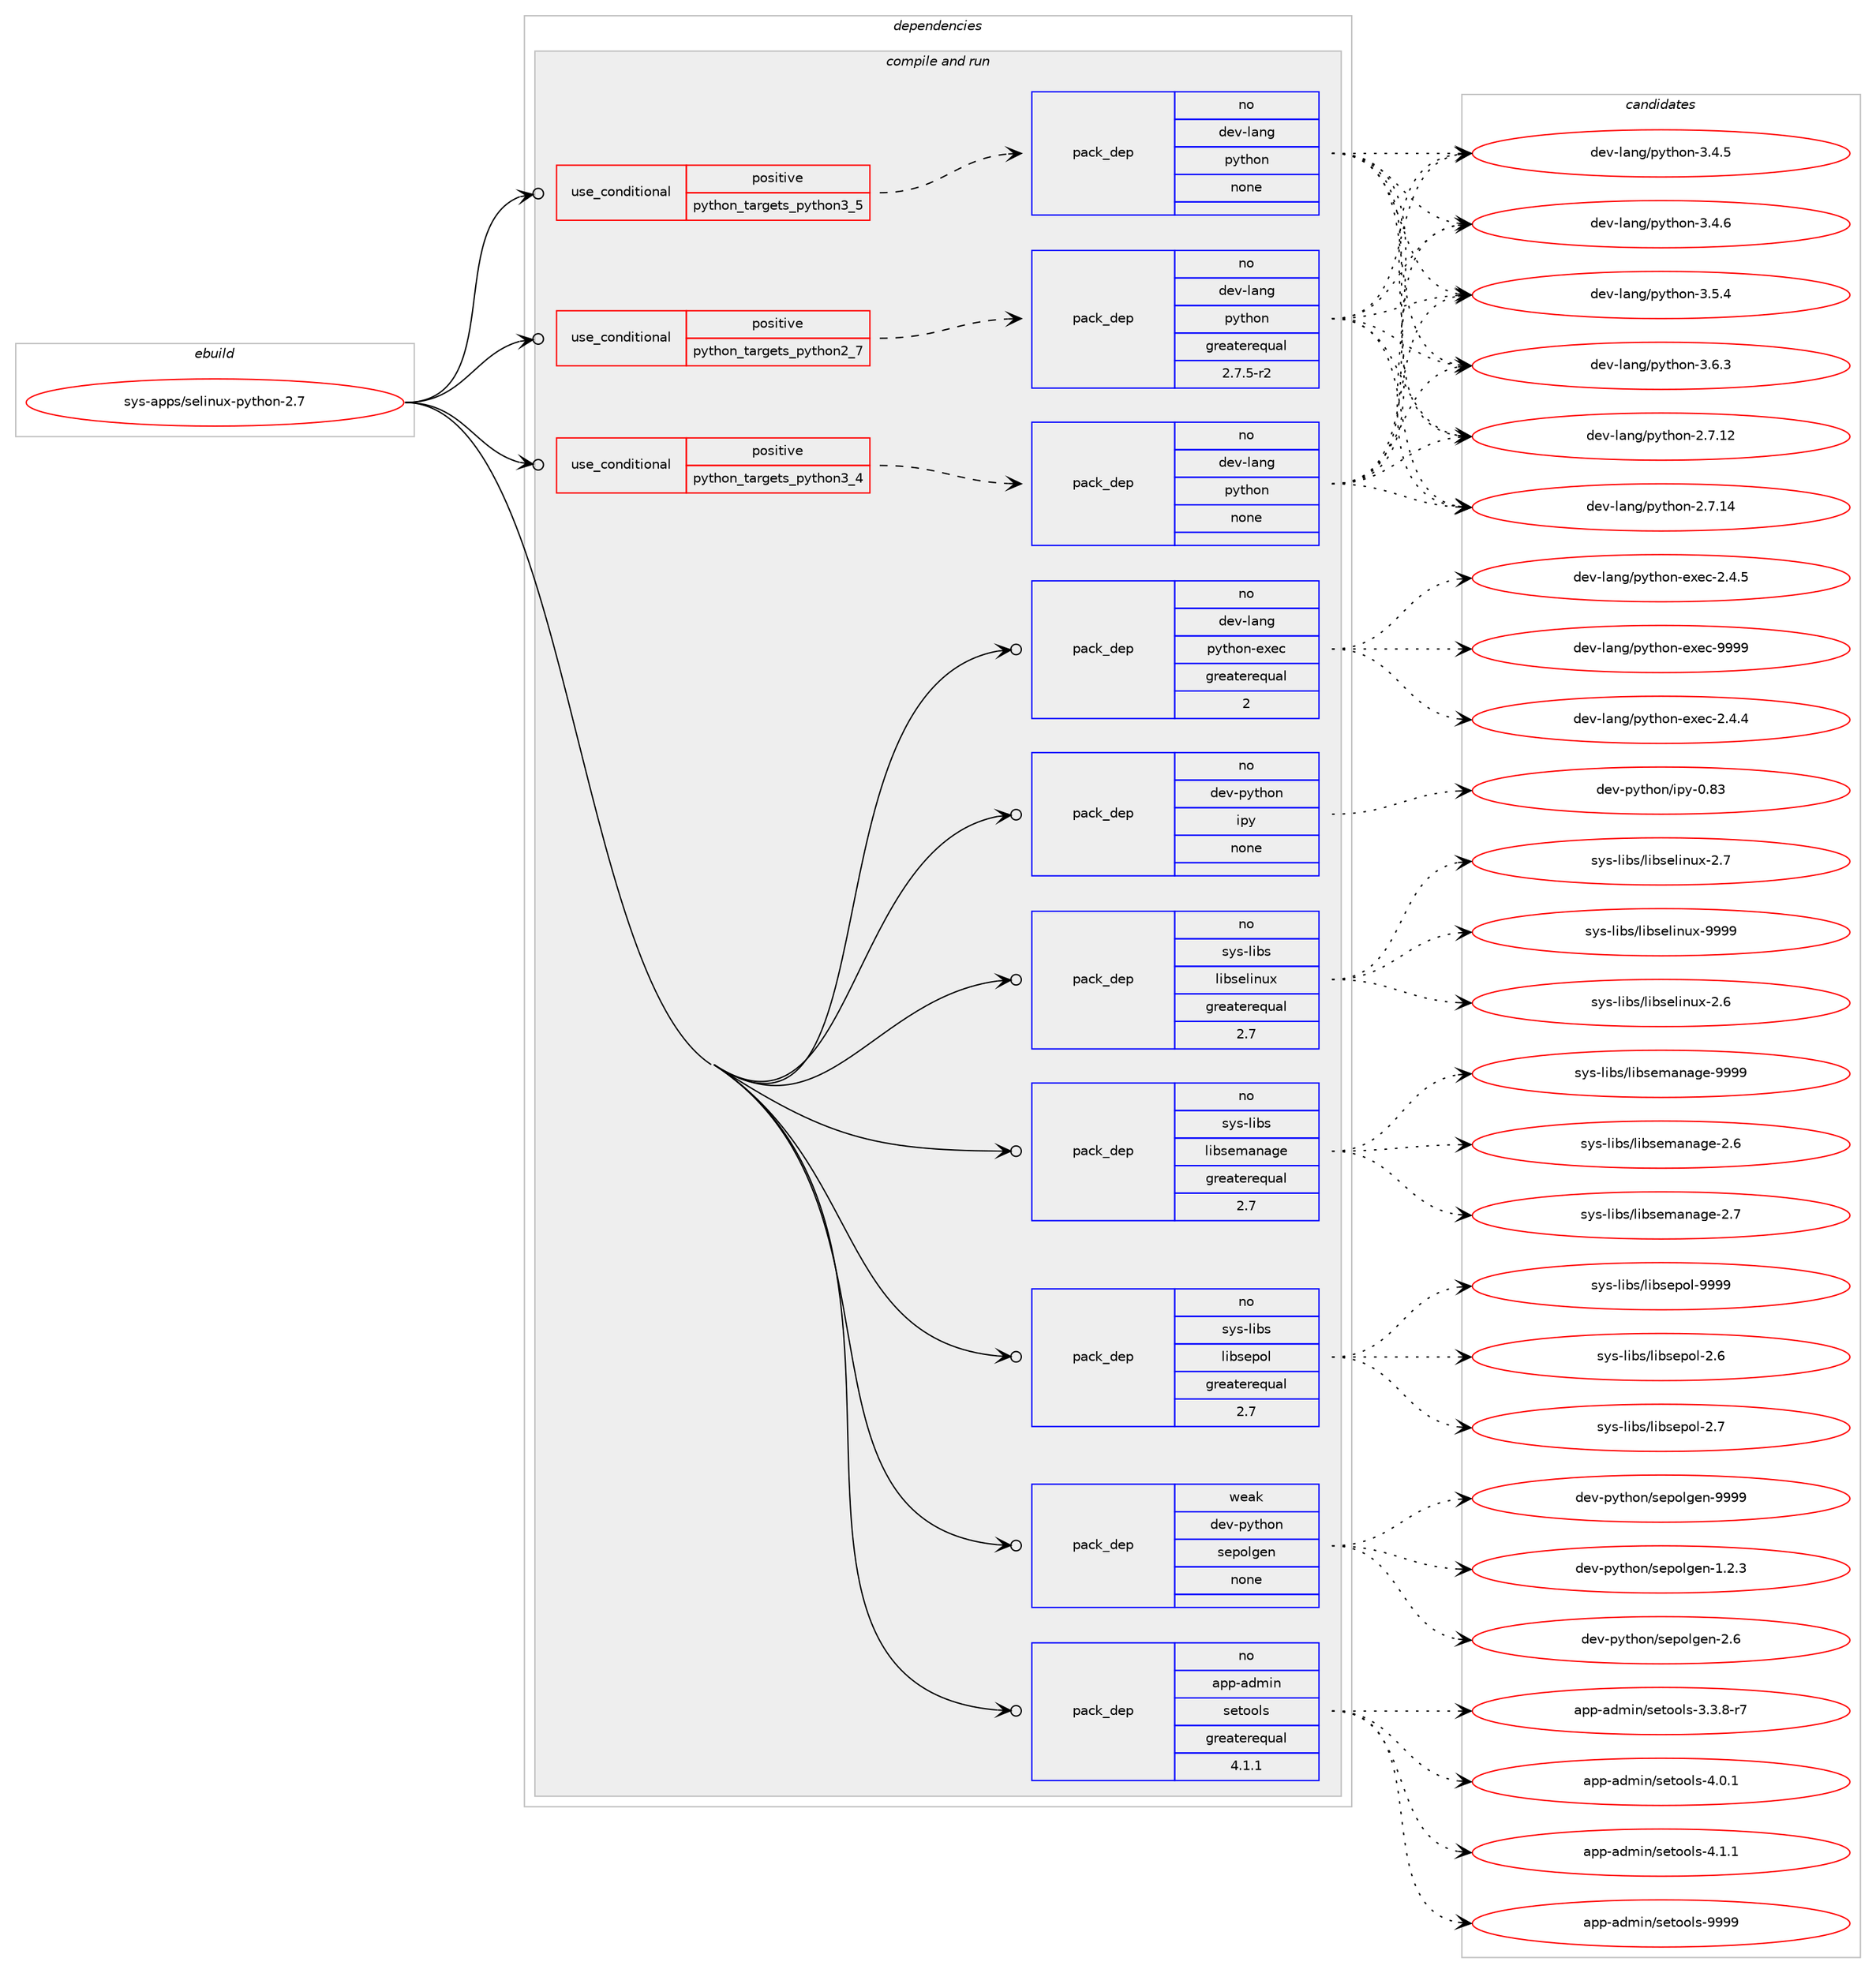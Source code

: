 digraph prolog {

# *************
# Graph options
# *************

newrank=true;
concentrate=true;
compound=true;
graph [rankdir=LR,fontname=Helvetica,fontsize=10,ranksep=1.5];#, ranksep=2.5, nodesep=0.2];
edge  [arrowhead=vee];
node  [fontname=Helvetica,fontsize=10];

# **********
# The ebuild
# **********

subgraph cluster_leftcol {
color=gray;
rank=same;
label=<<i>ebuild</i>>;
id [label="sys-apps/selinux-python-2.7", color=red, width=4, href="../sys-apps/selinux-python-2.7.svg"];
}

# ****************
# The dependencies
# ****************

subgraph cluster_midcol {
color=gray;
label=<<i>dependencies</i>>;
subgraph cluster_compile {
fillcolor="#eeeeee";
style=filled;
label=<<i>compile</i>>;
}
subgraph cluster_compileandrun {
fillcolor="#eeeeee";
style=filled;
label=<<i>compile and run</i>>;
subgraph cond113921 {
dependency472593 [label=<<TABLE BORDER="0" CELLBORDER="1" CELLSPACING="0" CELLPADDING="4"><TR><TD ROWSPAN="3" CELLPADDING="10">use_conditional</TD></TR><TR><TD>positive</TD></TR><TR><TD>python_targets_python2_7</TD></TR></TABLE>>, shape=none, color=red];
subgraph pack350519 {
dependency472594 [label=<<TABLE BORDER="0" CELLBORDER="1" CELLSPACING="0" CELLPADDING="4" WIDTH="220"><TR><TD ROWSPAN="6" CELLPADDING="30">pack_dep</TD></TR><TR><TD WIDTH="110">no</TD></TR><TR><TD>dev-lang</TD></TR><TR><TD>python</TD></TR><TR><TD>greaterequal</TD></TR><TR><TD>2.7.5-r2</TD></TR></TABLE>>, shape=none, color=blue];
}
dependency472593:e -> dependency472594:w [weight=20,style="dashed",arrowhead="vee"];
}
id:e -> dependency472593:w [weight=20,style="solid",arrowhead="odotvee"];
subgraph cond113922 {
dependency472595 [label=<<TABLE BORDER="0" CELLBORDER="1" CELLSPACING="0" CELLPADDING="4"><TR><TD ROWSPAN="3" CELLPADDING="10">use_conditional</TD></TR><TR><TD>positive</TD></TR><TR><TD>python_targets_python3_4</TD></TR></TABLE>>, shape=none, color=red];
subgraph pack350520 {
dependency472596 [label=<<TABLE BORDER="0" CELLBORDER="1" CELLSPACING="0" CELLPADDING="4" WIDTH="220"><TR><TD ROWSPAN="6" CELLPADDING="30">pack_dep</TD></TR><TR><TD WIDTH="110">no</TD></TR><TR><TD>dev-lang</TD></TR><TR><TD>python</TD></TR><TR><TD>none</TD></TR><TR><TD></TD></TR></TABLE>>, shape=none, color=blue];
}
dependency472595:e -> dependency472596:w [weight=20,style="dashed",arrowhead="vee"];
}
id:e -> dependency472595:w [weight=20,style="solid",arrowhead="odotvee"];
subgraph cond113923 {
dependency472597 [label=<<TABLE BORDER="0" CELLBORDER="1" CELLSPACING="0" CELLPADDING="4"><TR><TD ROWSPAN="3" CELLPADDING="10">use_conditional</TD></TR><TR><TD>positive</TD></TR><TR><TD>python_targets_python3_5</TD></TR></TABLE>>, shape=none, color=red];
subgraph pack350521 {
dependency472598 [label=<<TABLE BORDER="0" CELLBORDER="1" CELLSPACING="0" CELLPADDING="4" WIDTH="220"><TR><TD ROWSPAN="6" CELLPADDING="30">pack_dep</TD></TR><TR><TD WIDTH="110">no</TD></TR><TR><TD>dev-lang</TD></TR><TR><TD>python</TD></TR><TR><TD>none</TD></TR><TR><TD></TD></TR></TABLE>>, shape=none, color=blue];
}
dependency472597:e -> dependency472598:w [weight=20,style="dashed",arrowhead="vee"];
}
id:e -> dependency472597:w [weight=20,style="solid",arrowhead="odotvee"];
subgraph pack350522 {
dependency472599 [label=<<TABLE BORDER="0" CELLBORDER="1" CELLSPACING="0" CELLPADDING="4" WIDTH="220"><TR><TD ROWSPAN="6" CELLPADDING="30">pack_dep</TD></TR><TR><TD WIDTH="110">no</TD></TR><TR><TD>app-admin</TD></TR><TR><TD>setools</TD></TR><TR><TD>greaterequal</TD></TR><TR><TD>4.1.1</TD></TR></TABLE>>, shape=none, color=blue];
}
id:e -> dependency472599:w [weight=20,style="solid",arrowhead="odotvee"];
subgraph pack350523 {
dependency472600 [label=<<TABLE BORDER="0" CELLBORDER="1" CELLSPACING="0" CELLPADDING="4" WIDTH="220"><TR><TD ROWSPAN="6" CELLPADDING="30">pack_dep</TD></TR><TR><TD WIDTH="110">no</TD></TR><TR><TD>dev-lang</TD></TR><TR><TD>python-exec</TD></TR><TR><TD>greaterequal</TD></TR><TR><TD>2</TD></TR></TABLE>>, shape=none, color=blue];
}
id:e -> dependency472600:w [weight=20,style="solid",arrowhead="odotvee"];
subgraph pack350524 {
dependency472601 [label=<<TABLE BORDER="0" CELLBORDER="1" CELLSPACING="0" CELLPADDING="4" WIDTH="220"><TR><TD ROWSPAN="6" CELLPADDING="30">pack_dep</TD></TR><TR><TD WIDTH="110">no</TD></TR><TR><TD>dev-python</TD></TR><TR><TD>ipy</TD></TR><TR><TD>none</TD></TR><TR><TD></TD></TR></TABLE>>, shape=none, color=blue];
}
id:e -> dependency472601:w [weight=20,style="solid",arrowhead="odotvee"];
subgraph pack350525 {
dependency472602 [label=<<TABLE BORDER="0" CELLBORDER="1" CELLSPACING="0" CELLPADDING="4" WIDTH="220"><TR><TD ROWSPAN="6" CELLPADDING="30">pack_dep</TD></TR><TR><TD WIDTH="110">no</TD></TR><TR><TD>sys-libs</TD></TR><TR><TD>libselinux</TD></TR><TR><TD>greaterequal</TD></TR><TR><TD>2.7</TD></TR></TABLE>>, shape=none, color=blue];
}
id:e -> dependency472602:w [weight=20,style="solid",arrowhead="odotvee"];
subgraph pack350526 {
dependency472603 [label=<<TABLE BORDER="0" CELLBORDER="1" CELLSPACING="0" CELLPADDING="4" WIDTH="220"><TR><TD ROWSPAN="6" CELLPADDING="30">pack_dep</TD></TR><TR><TD WIDTH="110">no</TD></TR><TR><TD>sys-libs</TD></TR><TR><TD>libsemanage</TD></TR><TR><TD>greaterequal</TD></TR><TR><TD>2.7</TD></TR></TABLE>>, shape=none, color=blue];
}
id:e -> dependency472603:w [weight=20,style="solid",arrowhead="odotvee"];
subgraph pack350527 {
dependency472604 [label=<<TABLE BORDER="0" CELLBORDER="1" CELLSPACING="0" CELLPADDING="4" WIDTH="220"><TR><TD ROWSPAN="6" CELLPADDING="30">pack_dep</TD></TR><TR><TD WIDTH="110">no</TD></TR><TR><TD>sys-libs</TD></TR><TR><TD>libsepol</TD></TR><TR><TD>greaterequal</TD></TR><TR><TD>2.7</TD></TR></TABLE>>, shape=none, color=blue];
}
id:e -> dependency472604:w [weight=20,style="solid",arrowhead="odotvee"];
subgraph pack350528 {
dependency472605 [label=<<TABLE BORDER="0" CELLBORDER="1" CELLSPACING="0" CELLPADDING="4" WIDTH="220"><TR><TD ROWSPAN="6" CELLPADDING="30">pack_dep</TD></TR><TR><TD WIDTH="110">weak</TD></TR><TR><TD>dev-python</TD></TR><TR><TD>sepolgen</TD></TR><TR><TD>none</TD></TR><TR><TD></TD></TR></TABLE>>, shape=none, color=blue];
}
id:e -> dependency472605:w [weight=20,style="solid",arrowhead="odotvee"];
}
subgraph cluster_run {
fillcolor="#eeeeee";
style=filled;
label=<<i>run</i>>;
}
}

# **************
# The candidates
# **************

subgraph cluster_choices {
rank=same;
color=gray;
label=<<i>candidates</i>>;

subgraph choice350519 {
color=black;
nodesep=1;
choice10010111845108971101034711212111610411111045504655464950 [label="dev-lang/python-2.7.12", color=red, width=4,href="../dev-lang/python-2.7.12.svg"];
choice10010111845108971101034711212111610411111045504655464952 [label="dev-lang/python-2.7.14", color=red, width=4,href="../dev-lang/python-2.7.14.svg"];
choice100101118451089711010347112121116104111110455146524653 [label="dev-lang/python-3.4.5", color=red, width=4,href="../dev-lang/python-3.4.5.svg"];
choice100101118451089711010347112121116104111110455146524654 [label="dev-lang/python-3.4.6", color=red, width=4,href="../dev-lang/python-3.4.6.svg"];
choice100101118451089711010347112121116104111110455146534652 [label="dev-lang/python-3.5.4", color=red, width=4,href="../dev-lang/python-3.5.4.svg"];
choice100101118451089711010347112121116104111110455146544651 [label="dev-lang/python-3.6.3", color=red, width=4,href="../dev-lang/python-3.6.3.svg"];
dependency472594:e -> choice10010111845108971101034711212111610411111045504655464950:w [style=dotted,weight="100"];
dependency472594:e -> choice10010111845108971101034711212111610411111045504655464952:w [style=dotted,weight="100"];
dependency472594:e -> choice100101118451089711010347112121116104111110455146524653:w [style=dotted,weight="100"];
dependency472594:e -> choice100101118451089711010347112121116104111110455146524654:w [style=dotted,weight="100"];
dependency472594:e -> choice100101118451089711010347112121116104111110455146534652:w [style=dotted,weight="100"];
dependency472594:e -> choice100101118451089711010347112121116104111110455146544651:w [style=dotted,weight="100"];
}
subgraph choice350520 {
color=black;
nodesep=1;
choice10010111845108971101034711212111610411111045504655464950 [label="dev-lang/python-2.7.12", color=red, width=4,href="../dev-lang/python-2.7.12.svg"];
choice10010111845108971101034711212111610411111045504655464952 [label="dev-lang/python-2.7.14", color=red, width=4,href="../dev-lang/python-2.7.14.svg"];
choice100101118451089711010347112121116104111110455146524653 [label="dev-lang/python-3.4.5", color=red, width=4,href="../dev-lang/python-3.4.5.svg"];
choice100101118451089711010347112121116104111110455146524654 [label="dev-lang/python-3.4.6", color=red, width=4,href="../dev-lang/python-3.4.6.svg"];
choice100101118451089711010347112121116104111110455146534652 [label="dev-lang/python-3.5.4", color=red, width=4,href="../dev-lang/python-3.5.4.svg"];
choice100101118451089711010347112121116104111110455146544651 [label="dev-lang/python-3.6.3", color=red, width=4,href="../dev-lang/python-3.6.3.svg"];
dependency472596:e -> choice10010111845108971101034711212111610411111045504655464950:w [style=dotted,weight="100"];
dependency472596:e -> choice10010111845108971101034711212111610411111045504655464952:w [style=dotted,weight="100"];
dependency472596:e -> choice100101118451089711010347112121116104111110455146524653:w [style=dotted,weight="100"];
dependency472596:e -> choice100101118451089711010347112121116104111110455146524654:w [style=dotted,weight="100"];
dependency472596:e -> choice100101118451089711010347112121116104111110455146534652:w [style=dotted,weight="100"];
dependency472596:e -> choice100101118451089711010347112121116104111110455146544651:w [style=dotted,weight="100"];
}
subgraph choice350521 {
color=black;
nodesep=1;
choice10010111845108971101034711212111610411111045504655464950 [label="dev-lang/python-2.7.12", color=red, width=4,href="../dev-lang/python-2.7.12.svg"];
choice10010111845108971101034711212111610411111045504655464952 [label="dev-lang/python-2.7.14", color=red, width=4,href="../dev-lang/python-2.7.14.svg"];
choice100101118451089711010347112121116104111110455146524653 [label="dev-lang/python-3.4.5", color=red, width=4,href="../dev-lang/python-3.4.5.svg"];
choice100101118451089711010347112121116104111110455146524654 [label="dev-lang/python-3.4.6", color=red, width=4,href="../dev-lang/python-3.4.6.svg"];
choice100101118451089711010347112121116104111110455146534652 [label="dev-lang/python-3.5.4", color=red, width=4,href="../dev-lang/python-3.5.4.svg"];
choice100101118451089711010347112121116104111110455146544651 [label="dev-lang/python-3.6.3", color=red, width=4,href="../dev-lang/python-3.6.3.svg"];
dependency472598:e -> choice10010111845108971101034711212111610411111045504655464950:w [style=dotted,weight="100"];
dependency472598:e -> choice10010111845108971101034711212111610411111045504655464952:w [style=dotted,weight="100"];
dependency472598:e -> choice100101118451089711010347112121116104111110455146524653:w [style=dotted,weight="100"];
dependency472598:e -> choice100101118451089711010347112121116104111110455146524654:w [style=dotted,weight="100"];
dependency472598:e -> choice100101118451089711010347112121116104111110455146534652:w [style=dotted,weight="100"];
dependency472598:e -> choice100101118451089711010347112121116104111110455146544651:w [style=dotted,weight="100"];
}
subgraph choice350522 {
color=black;
nodesep=1;
choice971121124597100109105110471151011161111111081154551465146564511455 [label="app-admin/setools-3.3.8-r7", color=red, width=4,href="../app-admin/setools-3.3.8-r7.svg"];
choice97112112459710010910511047115101116111111108115455246484649 [label="app-admin/setools-4.0.1", color=red, width=4,href="../app-admin/setools-4.0.1.svg"];
choice97112112459710010910511047115101116111111108115455246494649 [label="app-admin/setools-4.1.1", color=red, width=4,href="../app-admin/setools-4.1.1.svg"];
choice971121124597100109105110471151011161111111081154557575757 [label="app-admin/setools-9999", color=red, width=4,href="../app-admin/setools-9999.svg"];
dependency472599:e -> choice971121124597100109105110471151011161111111081154551465146564511455:w [style=dotted,weight="100"];
dependency472599:e -> choice97112112459710010910511047115101116111111108115455246484649:w [style=dotted,weight="100"];
dependency472599:e -> choice97112112459710010910511047115101116111111108115455246494649:w [style=dotted,weight="100"];
dependency472599:e -> choice971121124597100109105110471151011161111111081154557575757:w [style=dotted,weight="100"];
}
subgraph choice350523 {
color=black;
nodesep=1;
choice1001011184510897110103471121211161041111104510112010199455046524652 [label="dev-lang/python-exec-2.4.4", color=red, width=4,href="../dev-lang/python-exec-2.4.4.svg"];
choice1001011184510897110103471121211161041111104510112010199455046524653 [label="dev-lang/python-exec-2.4.5", color=red, width=4,href="../dev-lang/python-exec-2.4.5.svg"];
choice10010111845108971101034711212111610411111045101120101994557575757 [label="dev-lang/python-exec-9999", color=red, width=4,href="../dev-lang/python-exec-9999.svg"];
dependency472600:e -> choice1001011184510897110103471121211161041111104510112010199455046524652:w [style=dotted,weight="100"];
dependency472600:e -> choice1001011184510897110103471121211161041111104510112010199455046524653:w [style=dotted,weight="100"];
dependency472600:e -> choice10010111845108971101034711212111610411111045101120101994557575757:w [style=dotted,weight="100"];
}
subgraph choice350524 {
color=black;
nodesep=1;
choice10010111845112121116104111110471051121214548465651 [label="dev-python/ipy-0.83", color=red, width=4,href="../dev-python/ipy-0.83.svg"];
dependency472601:e -> choice10010111845112121116104111110471051121214548465651:w [style=dotted,weight="100"];
}
subgraph choice350525 {
color=black;
nodesep=1;
choice1151211154510810598115471081059811510110810511011712045504654 [label="sys-libs/libselinux-2.6", color=red, width=4,href="../sys-libs/libselinux-2.6.svg"];
choice1151211154510810598115471081059811510110810511011712045504655 [label="sys-libs/libselinux-2.7", color=red, width=4,href="../sys-libs/libselinux-2.7.svg"];
choice115121115451081059811547108105981151011081051101171204557575757 [label="sys-libs/libselinux-9999", color=red, width=4,href="../sys-libs/libselinux-9999.svg"];
dependency472602:e -> choice1151211154510810598115471081059811510110810511011712045504654:w [style=dotted,weight="100"];
dependency472602:e -> choice1151211154510810598115471081059811510110810511011712045504655:w [style=dotted,weight="100"];
dependency472602:e -> choice115121115451081059811547108105981151011081051101171204557575757:w [style=dotted,weight="100"];
}
subgraph choice350526 {
color=black;
nodesep=1;
choice11512111545108105981154710810598115101109971109710310145504654 [label="sys-libs/libsemanage-2.6", color=red, width=4,href="../sys-libs/libsemanage-2.6.svg"];
choice11512111545108105981154710810598115101109971109710310145504655 [label="sys-libs/libsemanage-2.7", color=red, width=4,href="../sys-libs/libsemanage-2.7.svg"];
choice1151211154510810598115471081059811510110997110971031014557575757 [label="sys-libs/libsemanage-9999", color=red, width=4,href="../sys-libs/libsemanage-9999.svg"];
dependency472603:e -> choice11512111545108105981154710810598115101109971109710310145504654:w [style=dotted,weight="100"];
dependency472603:e -> choice11512111545108105981154710810598115101109971109710310145504655:w [style=dotted,weight="100"];
dependency472603:e -> choice1151211154510810598115471081059811510110997110971031014557575757:w [style=dotted,weight="100"];
}
subgraph choice350527 {
color=black;
nodesep=1;
choice1151211154510810598115471081059811510111211110845504654 [label="sys-libs/libsepol-2.6", color=red, width=4,href="../sys-libs/libsepol-2.6.svg"];
choice1151211154510810598115471081059811510111211110845504655 [label="sys-libs/libsepol-2.7", color=red, width=4,href="../sys-libs/libsepol-2.7.svg"];
choice115121115451081059811547108105981151011121111084557575757 [label="sys-libs/libsepol-9999", color=red, width=4,href="../sys-libs/libsepol-9999.svg"];
dependency472604:e -> choice1151211154510810598115471081059811510111211110845504654:w [style=dotted,weight="100"];
dependency472604:e -> choice1151211154510810598115471081059811510111211110845504655:w [style=dotted,weight="100"];
dependency472604:e -> choice115121115451081059811547108105981151011121111084557575757:w [style=dotted,weight="100"];
}
subgraph choice350528 {
color=black;
nodesep=1;
choice1001011184511212111610411111047115101112111108103101110454946504651 [label="dev-python/sepolgen-1.2.3", color=red, width=4,href="../dev-python/sepolgen-1.2.3.svg"];
choice100101118451121211161041111104711510111211110810310111045504654 [label="dev-python/sepolgen-2.6", color=red, width=4,href="../dev-python/sepolgen-2.6.svg"];
choice10010111845112121116104111110471151011121111081031011104557575757 [label="dev-python/sepolgen-9999", color=red, width=4,href="../dev-python/sepolgen-9999.svg"];
dependency472605:e -> choice1001011184511212111610411111047115101112111108103101110454946504651:w [style=dotted,weight="100"];
dependency472605:e -> choice100101118451121211161041111104711510111211110810310111045504654:w [style=dotted,weight="100"];
dependency472605:e -> choice10010111845112121116104111110471151011121111081031011104557575757:w [style=dotted,weight="100"];
}
}

}
